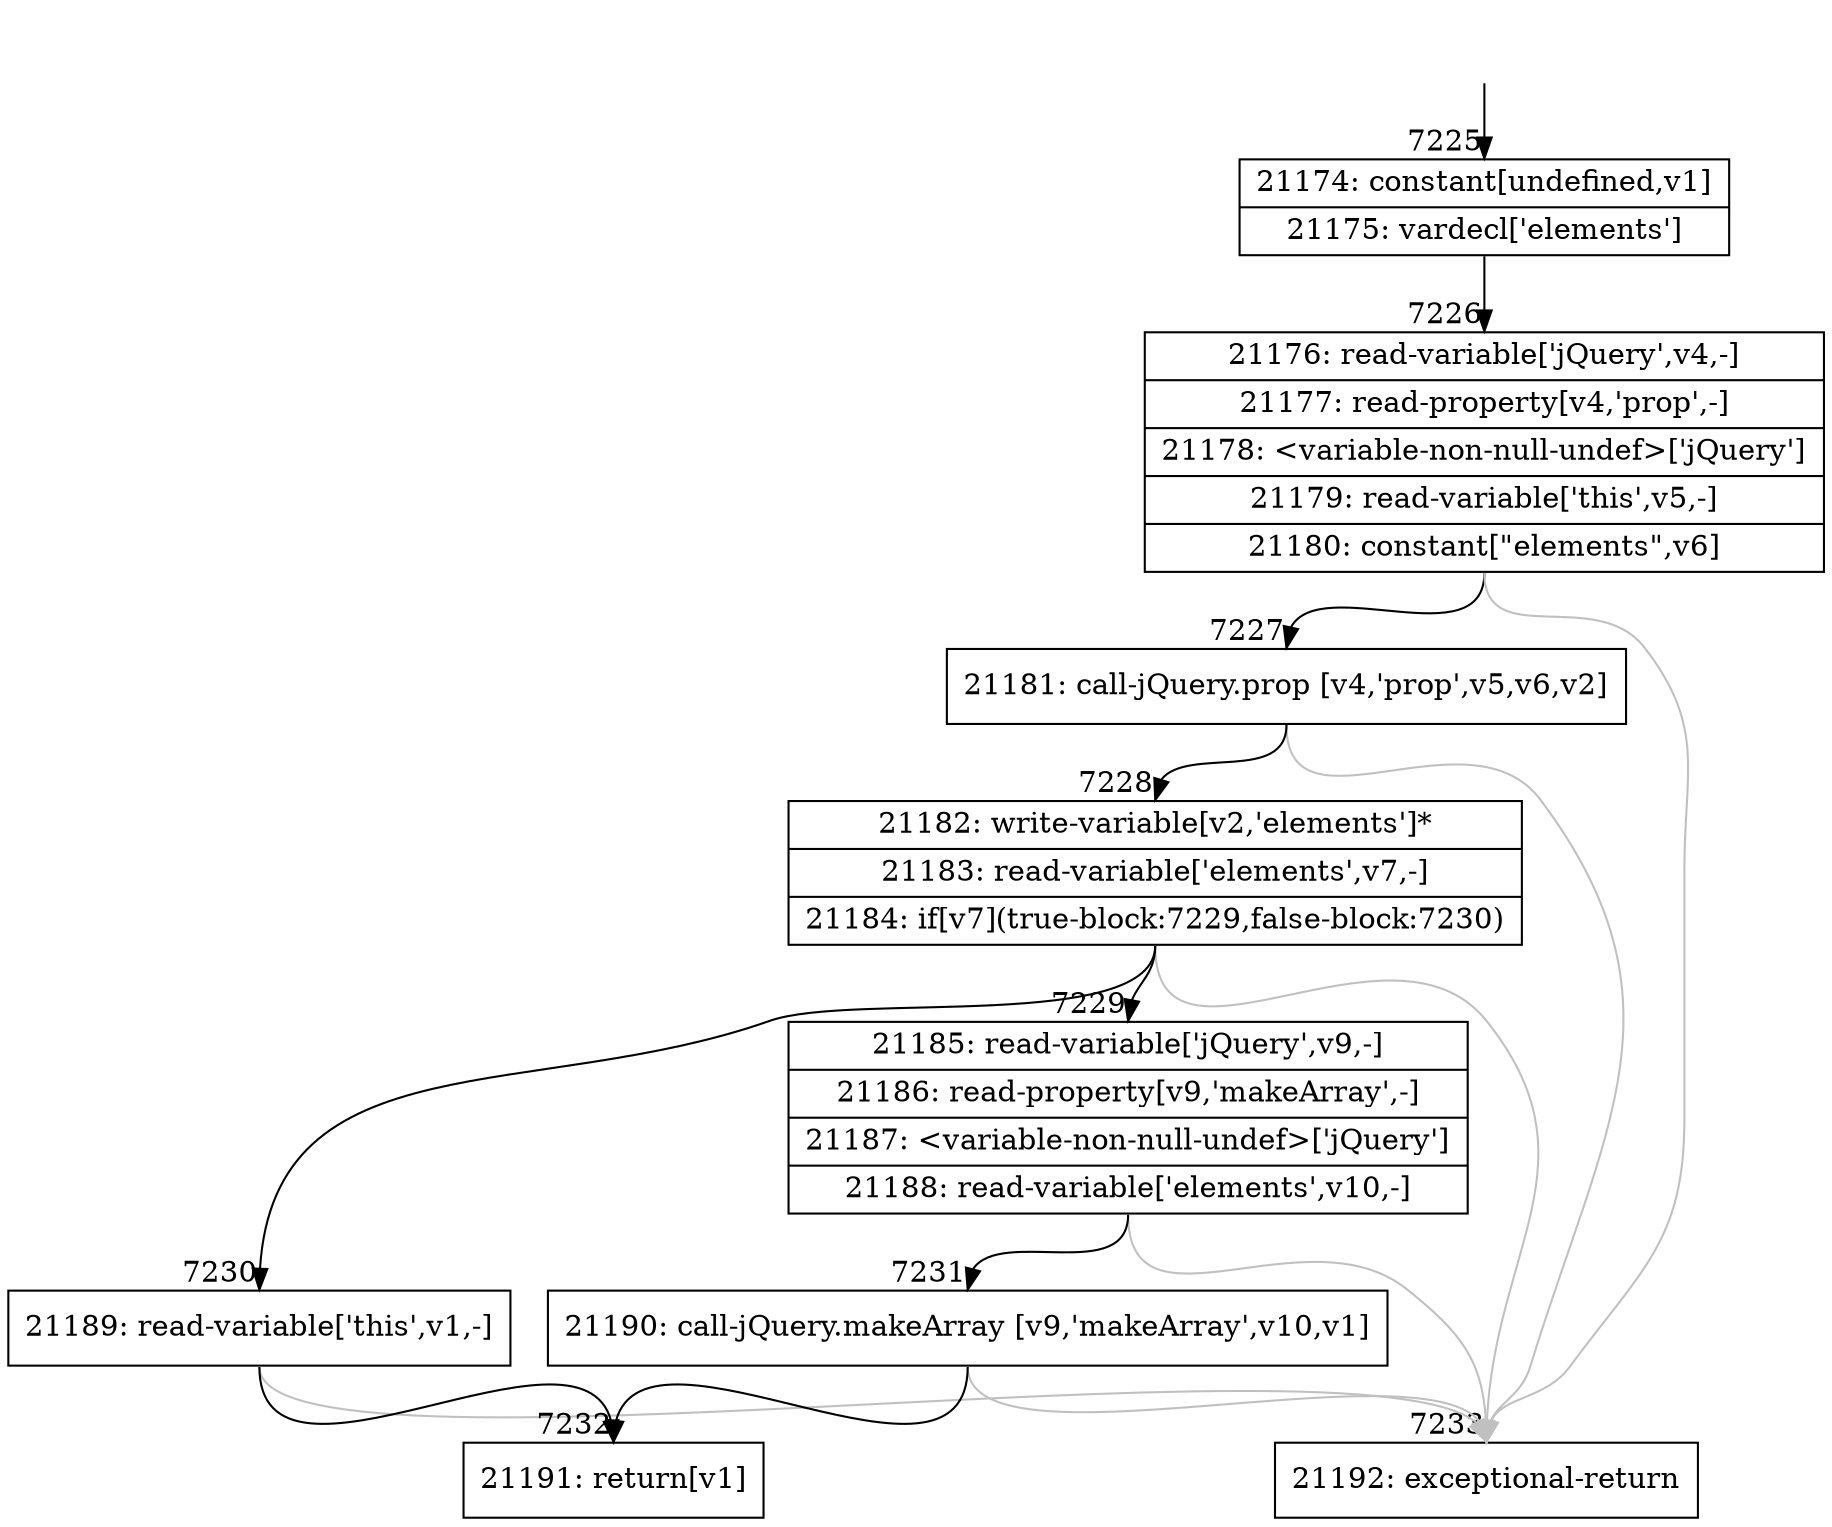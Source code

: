digraph {
rankdir="TD"
BB_entry455[shape=none,label=""];
BB_entry455 -> BB7225 [tailport=s, headport=n, headlabel="    7225"]
BB7225 [shape=record label="{21174: constant[undefined,v1]|21175: vardecl['elements']}" ] 
BB7225 -> BB7226 [tailport=s, headport=n, headlabel="      7226"]
BB7226 [shape=record label="{21176: read-variable['jQuery',v4,-]|21177: read-property[v4,'prop',-]|21178: \<variable-non-null-undef\>['jQuery']|21179: read-variable['this',v5,-]|21180: constant[\"elements\",v6]}" ] 
BB7226 -> BB7227 [tailport=s, headport=n, headlabel="      7227"]
BB7226 -> BB7233 [tailport=s, headport=n, color=gray, headlabel="      7233"]
BB7227 [shape=record label="{21181: call-jQuery.prop [v4,'prop',v5,v6,v2]}" ] 
BB7227 -> BB7228 [tailport=s, headport=n, headlabel="      7228"]
BB7227 -> BB7233 [tailport=s, headport=n, color=gray]
BB7228 [shape=record label="{21182: write-variable[v2,'elements']*|21183: read-variable['elements',v7,-]|21184: if[v7](true-block:7229,false-block:7230)}" ] 
BB7228 -> BB7229 [tailport=s, headport=n, headlabel="      7229"]
BB7228 -> BB7230 [tailport=s, headport=n, headlabel="      7230"]
BB7228 -> BB7233 [tailport=s, headport=n, color=gray]
BB7229 [shape=record label="{21185: read-variable['jQuery',v9,-]|21186: read-property[v9,'makeArray',-]|21187: \<variable-non-null-undef\>['jQuery']|21188: read-variable['elements',v10,-]}" ] 
BB7229 -> BB7231 [tailport=s, headport=n, headlabel="      7231"]
BB7229 -> BB7233 [tailport=s, headport=n, color=gray]
BB7230 [shape=record label="{21189: read-variable['this',v1,-]}" ] 
BB7230 -> BB7232 [tailport=s, headport=n, headlabel="      7232"]
BB7230 -> BB7233 [tailport=s, headport=n, color=gray]
BB7231 [shape=record label="{21190: call-jQuery.makeArray [v9,'makeArray',v10,v1]}" ] 
BB7231 -> BB7232 [tailport=s, headport=n]
BB7231 -> BB7233 [tailport=s, headport=n, color=gray]
BB7232 [shape=record label="{21191: return[v1]}" ] 
BB7233 [shape=record label="{21192: exceptional-return}" ] 
}
